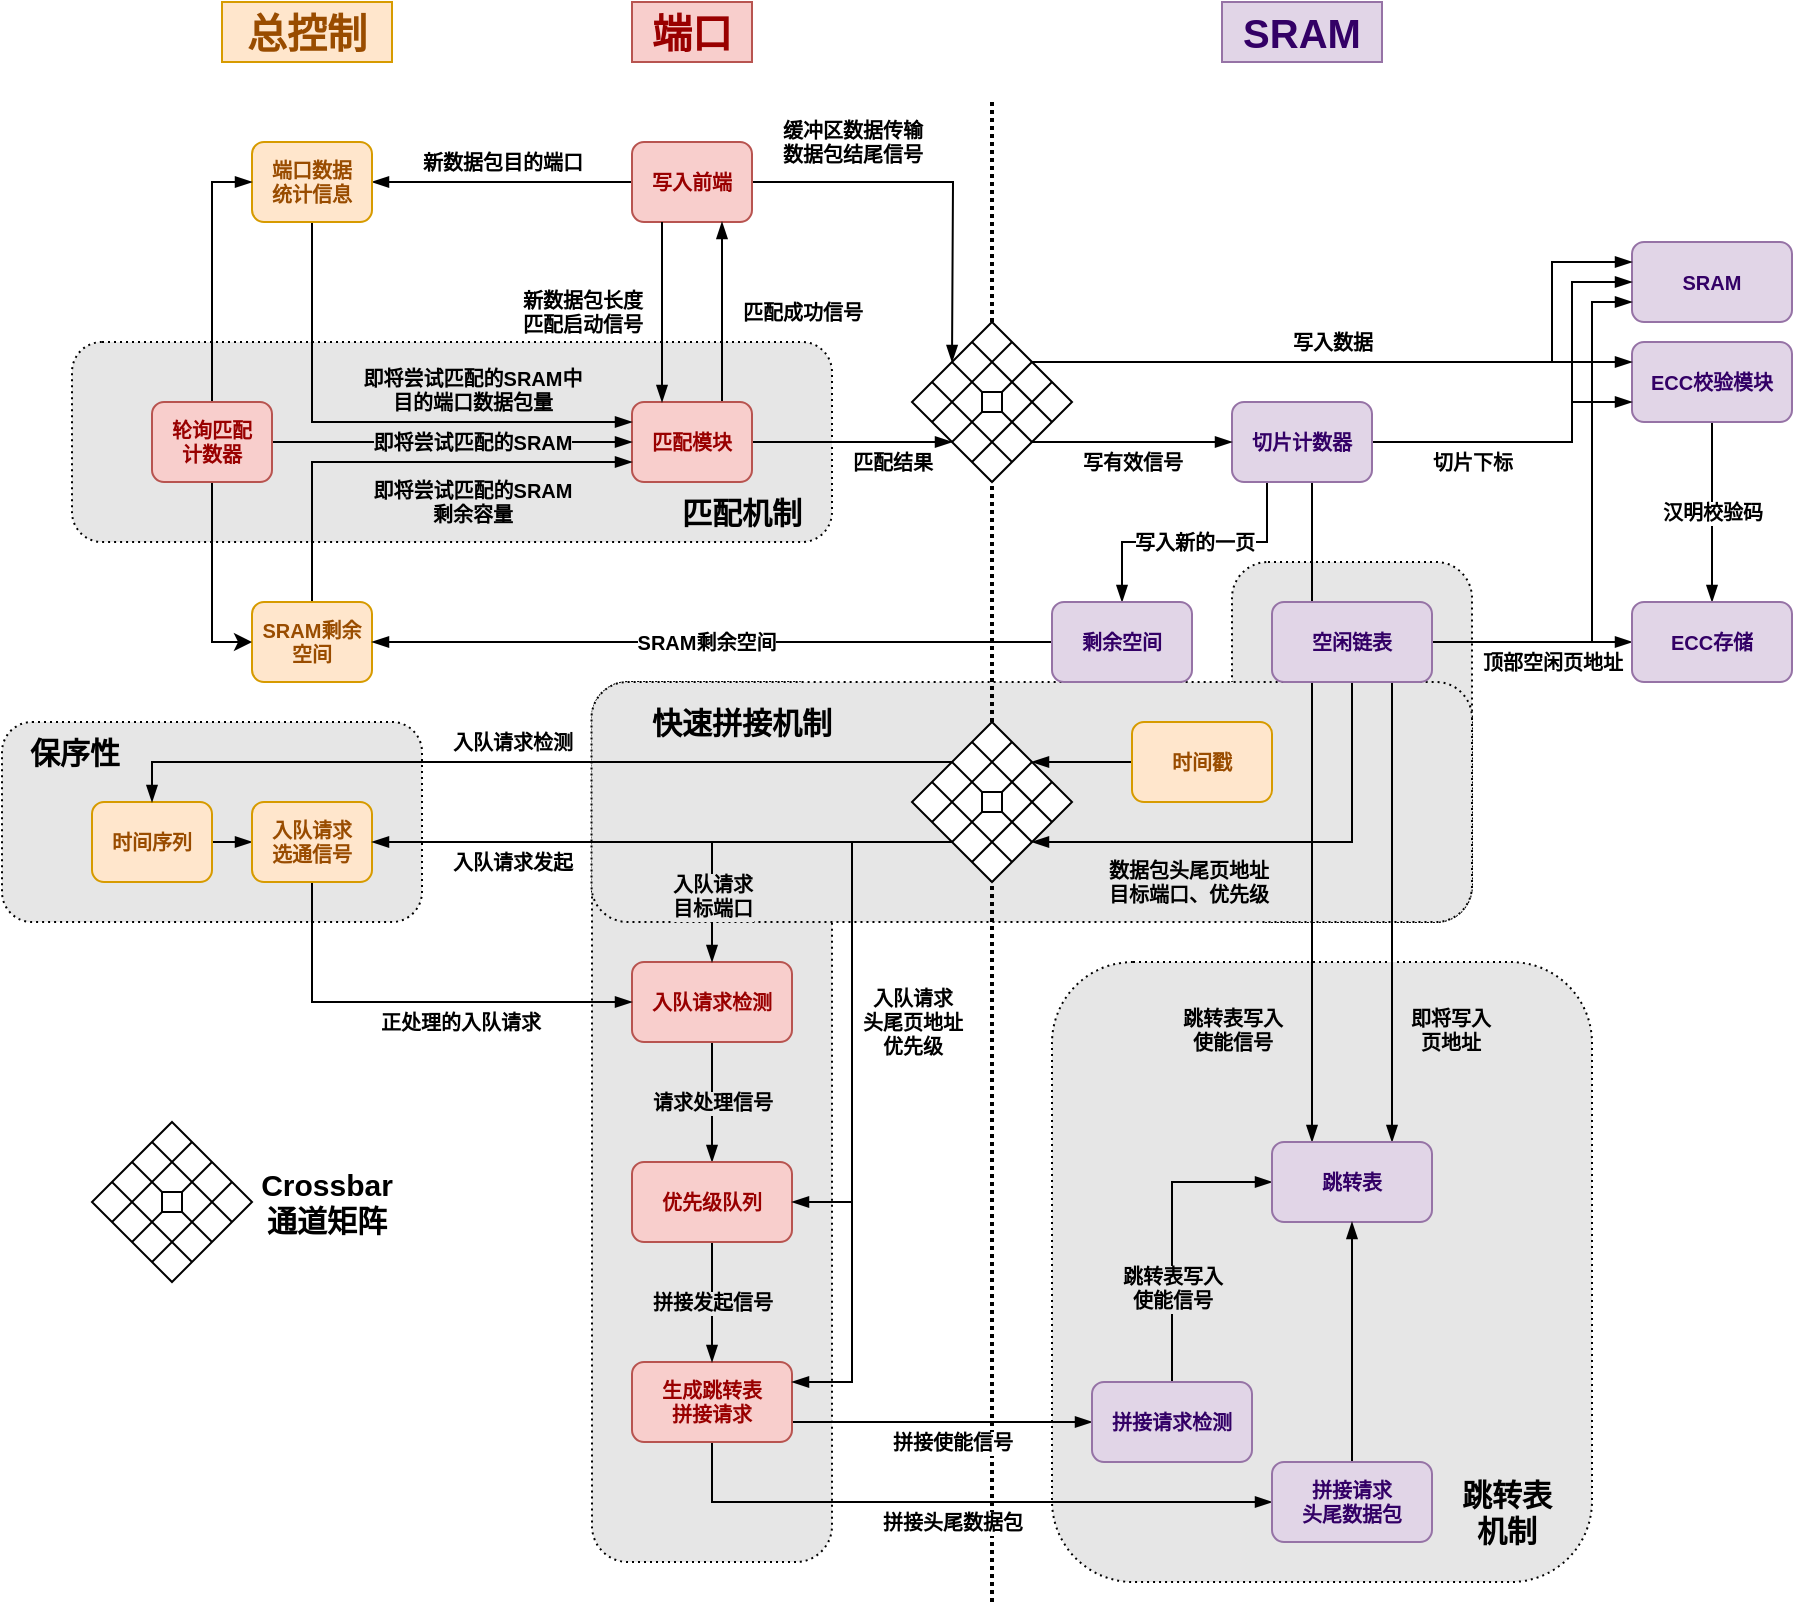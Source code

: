 <mxfile version="24.2.5" type="device">
  <diagram name="第 1 页" id="QaxQXMMB2viIyQJMlUey">
    <mxGraphModel dx="784" dy="2124" grid="1" gridSize="10" guides="1" tooltips="1" connect="1" arrows="1" fold="1" page="1" pageScale="1" pageWidth="1169" pageHeight="1654" math="0" shadow="0">
      <root>
        <mxCell id="0" />
        <mxCell id="1" parent="0" />
        <mxCell id="RxAGfXjKYcon1aALH-Tx-259" value="" style="group" parent="1" vertex="1" connectable="0">
          <mxGeometry x="85" y="120" width="895" height="800" as="geometry" />
        </mxCell>
        <mxCell id="RxAGfXjKYcon1aALH-Tx-242" value="" style="rounded=1;whiteSpace=wrap;html=1;fillColor=#E6E6E6;fillStyle=auto;dashed=1;dashPattern=1 2;" parent="RxAGfXjKYcon1aALH-Tx-259" vertex="1">
          <mxGeometry x="615" y="280" width="120" height="180" as="geometry" />
        </mxCell>
        <mxCell id="RxAGfXjKYcon1aALH-Tx-244" value="" style="rounded=1;whiteSpace=wrap;html=1;fillColor=#E6E6E6;fillStyle=auto;dashed=1;dashPattern=1 2;rotation=-180;" parent="RxAGfXjKYcon1aALH-Tx-259" vertex="1">
          <mxGeometry x="295" y="340" width="120" height="440" as="geometry" />
        </mxCell>
        <mxCell id="RxAGfXjKYcon1aALH-Tx-243" value="" style="rounded=1;whiteSpace=wrap;html=1;fillColor=#E6E6E6;fillStyle=auto;dashed=1;dashPattern=1 2;rotation=90;" parent="RxAGfXjKYcon1aALH-Tx-259" vertex="1">
          <mxGeometry x="454.88" y="179.87" width="120" height="440.25" as="geometry" />
        </mxCell>
        <mxCell id="RxAGfXjKYcon1aALH-Tx-238" value="" style="rounded=1;whiteSpace=wrap;html=1;fillColor=#E6E6E6;fillStyle=auto;dashed=1;dashPattern=1 2;" parent="RxAGfXjKYcon1aALH-Tx-259" vertex="1">
          <mxGeometry x="525" y="480" width="270" height="310" as="geometry" />
        </mxCell>
        <mxCell id="RxAGfXjKYcon1aALH-Tx-236" value="" style="rounded=1;whiteSpace=wrap;html=1;fillColor=#E6E6E6;fillStyle=auto;dashed=1;dashPattern=1 2;" parent="RxAGfXjKYcon1aALH-Tx-259" vertex="1">
          <mxGeometry x="35" y="170" width="380" height="100" as="geometry" />
        </mxCell>
        <mxCell id="RxAGfXjKYcon1aALH-Tx-235" value="" style="rounded=1;whiteSpace=wrap;html=1;fillColor=#E6E6E6;fillStyle=auto;dashed=1;dashPattern=1 2;" parent="RxAGfXjKYcon1aALH-Tx-259" vertex="1">
          <mxGeometry y="360" width="210" height="100" as="geometry" />
        </mxCell>
        <mxCell id="RxAGfXjKYcon1aALH-Tx-136" value="&#xa;&lt;span style=&quot;color: rgb(0, 0, 0); font-family: Helvetica; font-size: 10px; font-style: normal; font-variant-ligatures: normal; font-variant-caps: normal; letter-spacing: normal; orphans: 2; text-align: center; text-indent: 0px; text-transform: none; widows: 2; word-spacing: 0px; -webkit-text-stroke-width: 0px; white-space: nowrap; text-decoration-thickness: initial; text-decoration-style: initial; text-decoration-color: initial; float: none; display: inline !important;&quot;&gt;跳转表写入&lt;/span&gt;&lt;br style=&quot;forced-color-adjust: none; color: rgb(0, 0, 0); font-family: Helvetica; font-size: 10px; font-style: normal; font-variant-ligatures: normal; font-variant-caps: normal; letter-spacing: normal; orphans: 2; text-align: center; text-indent: 0px; text-transform: none; widows: 2; word-spacing: 0px; -webkit-text-stroke-width: 0px; white-space: nowrap; text-decoration-thickness: initial; text-decoration-style: initial; text-decoration-color: initial;&quot;&gt;&lt;span style=&quot;color: rgb(0, 0, 0); font-family: Helvetica; font-size: 10px; font-style: normal; font-variant-ligatures: normal; font-variant-caps: normal; letter-spacing: normal; orphans: 2; text-align: center; text-indent: 0px; text-transform: none; widows: 2; word-spacing: 0px; -webkit-text-stroke-width: 0px; white-space: nowrap; text-decoration-thickness: initial; text-decoration-style: initial; text-decoration-color: initial; float: none; display: inline !important;&quot;&gt;使能信号&lt;/span&gt;&#xa;&#xa;" style="edgeStyle=orthogonalEdgeStyle;rounded=0;orthogonalLoop=1;jettySize=auto;html=1;exitX=0.75;exitY=1;exitDx=0;exitDy=0;entryX=0.25;entryY=0;entryDx=0;entryDy=0;verticalAlign=middle;fontSize=10;fontStyle=1;endArrow=blockThin;endFill=1;labelBackgroundColor=#e6e6e6;" parent="RxAGfXjKYcon1aALH-Tx-259" source="RxAGfXjKYcon1aALH-Tx-94" target="RxAGfXjKYcon1aALH-Tx-130" edge="1">
          <mxGeometry x="0.708" y="-40" relative="1" as="geometry">
            <Array as="points">
              <mxPoint x="655" y="240" />
            </Array>
            <mxPoint as="offset" />
          </mxGeometry>
        </mxCell>
        <mxCell id="RxAGfXjKYcon1aALH-Tx-2" value="" style="endArrow=none;dashed=1;html=1;dashPattern=1 1;strokeWidth=2;rounded=0;fontSize=10;fontStyle=1" parent="RxAGfXjKYcon1aALH-Tx-259" edge="1">
          <mxGeometry width="50" height="50" relative="1" as="geometry">
            <mxPoint x="495" y="800" as="sourcePoint" />
            <mxPoint x="495" y="50" as="targetPoint" />
          </mxGeometry>
        </mxCell>
        <mxCell id="RxAGfXjKYcon1aALH-Tx-82" value="缓冲区数据传输&lt;br style=&quot;font-size: 10px;&quot;&gt;数据包结尾信号" style="edgeStyle=orthogonalEdgeStyle;rounded=0;orthogonalLoop=1;jettySize=auto;html=1;exitX=1;exitY=0.5;exitDx=0;exitDy=0;fontSize=10;fontStyle=1;endArrow=blockThin;endFill=1;" parent="RxAGfXjKYcon1aALH-Tx-259" source="RxAGfXjKYcon1aALH-Tx-25" edge="1">
          <mxGeometry x="-0.475" y="20" relative="1" as="geometry">
            <mxPoint x="475" y="180" as="targetPoint" />
            <mxPoint as="offset" />
          </mxGeometry>
        </mxCell>
        <mxCell id="RxAGfXjKYcon1aALH-Tx-84" value="新数据包目的端口" style="edgeStyle=orthogonalEdgeStyle;rounded=0;orthogonalLoop=1;jettySize=auto;html=1;exitX=0;exitY=0.5;exitDx=0;exitDy=0;entryX=1;entryY=0.5;entryDx=0;entryDy=0;fontSize=10;fontStyle=1;endArrow=blockThin;endFill=1;" parent="RxAGfXjKYcon1aALH-Tx-259" source="RxAGfXjKYcon1aALH-Tx-25" target="RxAGfXjKYcon1aALH-Tx-85" edge="1">
          <mxGeometry y="-10" relative="1" as="geometry">
            <mxPoint x="185" y="140" as="targetPoint" />
            <mxPoint as="offset" />
          </mxGeometry>
        </mxCell>
        <mxCell id="RxAGfXjKYcon1aALH-Tx-25" value="写入前端" style="rounded=1;whiteSpace=wrap;html=1;fontSize=10;fontStyle=1;fillColor=#f8cecc;strokeColor=#b85450;fontColor=#990000;" parent="RxAGfXjKYcon1aALH-Tx-259" vertex="1">
          <mxGeometry x="315" y="70" width="60" height="40" as="geometry" />
        </mxCell>
        <mxCell id="RxAGfXjKYcon1aALH-Tx-81" value="匹配成功信号" style="edgeStyle=orthogonalEdgeStyle;rounded=0;orthogonalLoop=1;jettySize=auto;html=1;exitX=0.75;exitY=0;exitDx=0;exitDy=0;entryX=0.75;entryY=1;entryDx=0;entryDy=0;fontSize=10;fontStyle=1;endArrow=blockThin;endFill=1;" parent="RxAGfXjKYcon1aALH-Tx-259" source="RxAGfXjKYcon1aALH-Tx-26" target="RxAGfXjKYcon1aALH-Tx-25" edge="1">
          <mxGeometry y="-40" relative="1" as="geometry">
            <mxPoint as="offset" />
          </mxGeometry>
        </mxCell>
        <mxCell id="RxAGfXjKYcon1aALH-Tx-83" value="匹配结果" style="edgeStyle=orthogonalEdgeStyle;rounded=0;orthogonalLoop=1;jettySize=auto;html=1;exitX=1;exitY=0.5;exitDx=0;exitDy=0;entryX=0;entryY=1;entryDx=0;entryDy=0;fontSize=10;fontStyle=1;endArrow=blockThin;endFill=1;" parent="RxAGfXjKYcon1aALH-Tx-259" source="RxAGfXjKYcon1aALH-Tx-26" target="RxAGfXjKYcon1aALH-Tx-3" edge="1">
          <mxGeometry x="0.4" y="-10" relative="1" as="geometry">
            <mxPoint x="365" y="260" as="targetPoint" />
            <Array as="points">
              <mxPoint x="375" y="220" />
              <mxPoint x="375" y="220" />
            </Array>
            <mxPoint as="offset" />
          </mxGeometry>
        </mxCell>
        <mxCell id="RxAGfXjKYcon1aALH-Tx-26" value="匹配模块" style="rounded=1;whiteSpace=wrap;html=1;fontSize=10;fontStyle=1;fillColor=#f8cecc;strokeColor=#b85450;fontColor=#990000;" parent="RxAGfXjKYcon1aALH-Tx-259" vertex="1">
          <mxGeometry x="315" y="200" width="60" height="40" as="geometry" />
        </mxCell>
        <mxCell id="RxAGfXjKYcon1aALH-Tx-31" value="SRAM" style="rounded=1;whiteSpace=wrap;html=1;fontSize=10;fontStyle=1;fillColor=#e1d5e7;strokeColor=#9673a6;fontColor=#330066;" parent="RxAGfXjKYcon1aALH-Tx-259" vertex="1">
          <mxGeometry x="815" y="120" width="80" height="40" as="geometry" />
        </mxCell>
        <mxCell id="RxAGfXjKYcon1aALH-Tx-100" style="edgeStyle=orthogonalEdgeStyle;rounded=0;orthogonalLoop=1;jettySize=auto;html=1;exitX=1;exitY=0.5;exitDx=0;exitDy=0;entryX=0;entryY=0.75;entryDx=0;entryDy=0;fontSize=10;fontStyle=1;endArrow=blockThin;endFill=1;" parent="RxAGfXjKYcon1aALH-Tx-259" source="RxAGfXjKYcon1aALH-Tx-34" target="RxAGfXjKYcon1aALH-Tx-31" edge="1">
          <mxGeometry relative="1" as="geometry">
            <Array as="points">
              <mxPoint x="795" y="320" />
              <mxPoint x="795" y="150" />
            </Array>
          </mxGeometry>
        </mxCell>
        <mxCell id="RxAGfXjKYcon1aALH-Tx-102" value="顶部空闲页地址" style="edgeStyle=orthogonalEdgeStyle;rounded=0;orthogonalLoop=1;jettySize=auto;html=1;exitX=1;exitY=0.5;exitDx=0;exitDy=0;entryX=0;entryY=0.5;entryDx=0;entryDy=0;fontSize=10;fontStyle=1;endArrow=blockThin;endFill=1;" parent="RxAGfXjKYcon1aALH-Tx-259" source="RxAGfXjKYcon1aALH-Tx-34" target="RxAGfXjKYcon1aALH-Tx-99" edge="1">
          <mxGeometry x="0.2" y="-10" relative="1" as="geometry">
            <Array as="points">
              <mxPoint x="735" y="320" />
              <mxPoint x="735" y="320" />
            </Array>
            <mxPoint as="offset" />
          </mxGeometry>
        </mxCell>
        <mxCell id="RxAGfXjKYcon1aALH-Tx-111" value="数据包头尾页地址&lt;br style=&quot;font-size: 10px;&quot;&gt;目标端口、优先级" style="edgeStyle=orthogonalEdgeStyle;rounded=0;orthogonalLoop=1;jettySize=auto;html=1;exitX=0.5;exitY=1;exitDx=0;exitDy=0;entryX=1;entryY=1;entryDx=0;entryDy=0;fontSize=10;fontStyle=1;endArrow=blockThin;endFill=1;labelBackgroundColor=#e6e6e6;" parent="RxAGfXjKYcon1aALH-Tx-259" source="RxAGfXjKYcon1aALH-Tx-34" target="RxAGfXjKYcon1aALH-Tx-37" edge="1">
          <mxGeometry x="0.349" y="20" relative="1" as="geometry">
            <Array as="points">
              <mxPoint x="675" y="340" />
              <mxPoint x="675" y="420" />
            </Array>
            <mxPoint as="offset" />
          </mxGeometry>
        </mxCell>
        <mxCell id="RxAGfXjKYcon1aALH-Tx-135" value="即将写入&lt;br style=&quot;font-size: 10px;&quot;&gt;页地址" style="edgeStyle=orthogonalEdgeStyle;rounded=0;orthogonalLoop=1;jettySize=auto;html=1;exitX=0.75;exitY=1;exitDx=0;exitDy=0;entryX=0.75;entryY=0;entryDx=0;entryDy=0;fontSize=10;fontStyle=1;endArrow=blockThin;endFill=1;labelBackgroundColor=#e6e6e6;" parent="RxAGfXjKYcon1aALH-Tx-259" source="RxAGfXjKYcon1aALH-Tx-34" target="RxAGfXjKYcon1aALH-Tx-130" edge="1">
          <mxGeometry x="0.513" y="29" relative="1" as="geometry">
            <mxPoint as="offset" />
          </mxGeometry>
        </mxCell>
        <mxCell id="RxAGfXjKYcon1aALH-Tx-34" value="空闲链表" style="rounded=1;whiteSpace=wrap;html=1;fontSize=10;fontStyle=1;fillColor=#e1d5e7;strokeColor=#9673a6;fontColor=#330066;" parent="RxAGfXjKYcon1aALH-Tx-259" vertex="1">
          <mxGeometry x="635" y="300" width="80" height="40" as="geometry" />
        </mxCell>
        <mxCell id="RxAGfXjKYcon1aALH-Tx-112" style="edgeStyle=orthogonalEdgeStyle;rounded=0;orthogonalLoop=1;jettySize=auto;html=1;exitX=0;exitY=0.5;exitDx=0;exitDy=0;entryX=1;entryY=0;entryDx=0;entryDy=0;fontSize=10;fontStyle=1;endArrow=blockThin;endFill=1;" parent="RxAGfXjKYcon1aALH-Tx-259" source="RxAGfXjKYcon1aALH-Tx-51" target="RxAGfXjKYcon1aALH-Tx-37" edge="1">
          <mxGeometry relative="1" as="geometry" />
        </mxCell>
        <mxCell id="RxAGfXjKYcon1aALH-Tx-51" value="时间戳" style="rounded=1;whiteSpace=wrap;html=1;fontSize=10;fontStyle=1;fillColor=#ffe6cc;strokeColor=#d79b00;fontColor=#994C00;" parent="RxAGfXjKYcon1aALH-Tx-259" vertex="1">
          <mxGeometry x="565" y="360" width="70" height="40" as="geometry" />
        </mxCell>
        <mxCell id="RxAGfXjKYcon1aALH-Tx-118" style="edgeStyle=orthogonalEdgeStyle;rounded=0;orthogonalLoop=1;jettySize=auto;html=1;exitX=1;exitY=0.5;exitDx=0;exitDy=0;entryX=0;entryY=0.5;entryDx=0;entryDy=0;fontSize=10;fontStyle=1;endArrow=blockThin;endFill=1;" parent="RxAGfXjKYcon1aALH-Tx-259" source="RxAGfXjKYcon1aALH-Tx-53" target="RxAGfXjKYcon1aALH-Tx-114" edge="1">
          <mxGeometry relative="1" as="geometry" />
        </mxCell>
        <mxCell id="RxAGfXjKYcon1aALH-Tx-53" value="时间序列" style="rounded=1;whiteSpace=wrap;html=1;fontSize=10;fontStyle=1;fillColor=#ffe6cc;strokeColor=#d79b00;fontColor=#994C00;" parent="RxAGfXjKYcon1aALH-Tx-259" vertex="1">
          <mxGeometry x="45" y="400" width="60" height="40" as="geometry" />
        </mxCell>
        <mxCell id="RxAGfXjKYcon1aALH-Tx-124" value="请求处理信号" style="edgeStyle=orthogonalEdgeStyle;rounded=0;orthogonalLoop=1;jettySize=auto;html=1;exitX=0.5;exitY=1;exitDx=0;exitDy=0;entryX=0.5;entryY=0;entryDx=0;entryDy=0;fontSize=10;fontStyle=1;endArrow=blockThin;endFill=1;labelBackgroundColor=#e6e6e6;" parent="RxAGfXjKYcon1aALH-Tx-259" source="RxAGfXjKYcon1aALH-Tx-57" target="RxAGfXjKYcon1aALH-Tx-123" edge="1">
          <mxGeometry relative="1" as="geometry" />
        </mxCell>
        <mxCell id="RxAGfXjKYcon1aALH-Tx-57" value="入队请求检测" style="rounded=1;whiteSpace=wrap;html=1;fontSize=10;fontStyle=1;fillColor=#f8cecc;strokeColor=#b85450;fontColor=#990000;" parent="RxAGfXjKYcon1aALH-Tx-259" vertex="1">
          <mxGeometry x="315" y="480" width="80" height="40" as="geometry" />
        </mxCell>
        <mxCell id="RxAGfXjKYcon1aALH-Tx-129" value="拼接使能信号" style="edgeStyle=orthogonalEdgeStyle;rounded=0;orthogonalLoop=1;jettySize=auto;html=1;exitX=1;exitY=0.75;exitDx=0;exitDy=0;entryX=0;entryY=0.5;entryDx=0;entryDy=0;fontSize=10;fontStyle=1;endArrow=blockThin;endFill=1;" parent="RxAGfXjKYcon1aALH-Tx-259" source="RxAGfXjKYcon1aALH-Tx-61" target="RxAGfXjKYcon1aALH-Tx-75" edge="1">
          <mxGeometry x="0.067" y="-10" relative="1" as="geometry">
            <mxPoint as="offset" />
          </mxGeometry>
        </mxCell>
        <mxCell id="RxAGfXjKYcon1aALH-Tx-132" value="拼接头尾数据包" style="edgeStyle=orthogonalEdgeStyle;rounded=0;orthogonalLoop=1;jettySize=auto;html=1;exitX=0.5;exitY=1;exitDx=0;exitDy=0;entryX=0;entryY=0.5;entryDx=0;entryDy=0;fontSize=10;fontStyle=1;endArrow=blockThin;endFill=1;" parent="RxAGfXjKYcon1aALH-Tx-259" source="RxAGfXjKYcon1aALH-Tx-61" target="RxAGfXjKYcon1aALH-Tx-131" edge="1">
          <mxGeometry x="-0.032" y="-10" relative="1" as="geometry">
            <mxPoint as="offset" />
          </mxGeometry>
        </mxCell>
        <mxCell id="RxAGfXjKYcon1aALH-Tx-61" value="生成跳转表&lt;br style=&quot;font-size: 10px;&quot;&gt;拼接请求" style="rounded=1;whiteSpace=wrap;html=1;fontSize=10;fontStyle=1;fillColor=#f8cecc;strokeColor=#b85450;fontColor=#990000;" parent="RxAGfXjKYcon1aALH-Tx-259" vertex="1">
          <mxGeometry x="315" y="680" width="80" height="40" as="geometry" />
        </mxCell>
        <mxCell id="RxAGfXjKYcon1aALH-Tx-134" value="跳转表写入&lt;br style=&quot;font-size: 10px;&quot;&gt;使能信号" style="edgeStyle=orthogonalEdgeStyle;rounded=0;orthogonalLoop=1;jettySize=auto;html=1;exitX=0.5;exitY=0;exitDx=0;exitDy=0;entryX=0;entryY=0.5;entryDx=0;entryDy=0;fontSize=10;fontStyle=1;endArrow=blockThin;endFill=1;labelBackgroundColor=#e6e6e6;" parent="RxAGfXjKYcon1aALH-Tx-259" source="RxAGfXjKYcon1aALH-Tx-75" target="RxAGfXjKYcon1aALH-Tx-130" edge="1">
          <mxGeometry x="-0.375" relative="1" as="geometry">
            <mxPoint as="offset" />
          </mxGeometry>
        </mxCell>
        <mxCell id="RxAGfXjKYcon1aALH-Tx-75" value="拼接请求检测" style="rounded=1;whiteSpace=wrap;html=1;fontSize=10;fontStyle=1;fillColor=#e1d5e7;strokeColor=#9673a6;fontColor=#330066;" parent="RxAGfXjKYcon1aALH-Tx-259" vertex="1">
          <mxGeometry x="545" y="690" width="80" height="40" as="geometry" />
        </mxCell>
        <mxCell id="RxAGfXjKYcon1aALH-Tx-77" value="端口" style="text;html=1;align=center;verticalAlign=middle;whiteSpace=wrap;rounded=0;fontSize=20;fontStyle=1;fillColor=#f8cecc;strokeColor=#b85450;fontColor=#990000;" parent="RxAGfXjKYcon1aALH-Tx-259" vertex="1">
          <mxGeometry x="315" width="60" height="30" as="geometry" />
        </mxCell>
        <mxCell id="RxAGfXjKYcon1aALH-Tx-79" value="SRAM" style="text;html=1;align=center;verticalAlign=middle;whiteSpace=wrap;rounded=0;fontSize=20;fontStyle=1;fillColor=#e1d5e7;strokeColor=#9673a6;fontColor=#330066;" parent="RxAGfXjKYcon1aALH-Tx-259" vertex="1">
          <mxGeometry x="610" width="80" height="30" as="geometry" />
        </mxCell>
        <mxCell id="RxAGfXjKYcon1aALH-Tx-80" value="新数据包长度&lt;br style=&quot;font-size: 10px;&quot;&gt;匹配启动信号" style="endArrow=blockThin;html=1;rounded=0;exitX=0.25;exitY=1;exitDx=0;exitDy=0;entryX=0.25;entryY=0;entryDx=0;entryDy=0;fontSize=10;fontStyle=1;endFill=1;" parent="RxAGfXjKYcon1aALH-Tx-259" source="RxAGfXjKYcon1aALH-Tx-25" target="RxAGfXjKYcon1aALH-Tx-26" edge="1">
          <mxGeometry y="-40" width="50" height="50" relative="1" as="geometry">
            <mxPoint x="375" y="230" as="sourcePoint" />
            <mxPoint x="425" y="180" as="targetPoint" />
            <mxPoint as="offset" />
          </mxGeometry>
        </mxCell>
        <mxCell id="RxAGfXjKYcon1aALH-Tx-86" value="即将尝试匹配的SRAM中&lt;br style=&quot;font-size: 10px;&quot;&gt;目的端口数据包量" style="edgeStyle=orthogonalEdgeStyle;rounded=0;orthogonalLoop=1;jettySize=auto;html=1;exitX=0.5;exitY=1;exitDx=0;exitDy=0;entryX=0;entryY=0.25;entryDx=0;entryDy=0;fontSize=10;fontStyle=1;endArrow=blockThin;endFill=1;labelBackgroundColor=#e6e6e6;" parent="RxAGfXjKYcon1aALH-Tx-259" source="RxAGfXjKYcon1aALH-Tx-85" target="RxAGfXjKYcon1aALH-Tx-26" edge="1">
          <mxGeometry x="0.385" y="16" relative="1" as="geometry">
            <mxPoint as="offset" />
          </mxGeometry>
        </mxCell>
        <mxCell id="RxAGfXjKYcon1aALH-Tx-85" value="端口数据&lt;br style=&quot;font-size: 10px;&quot;&gt;统计信息" style="rounded=1;whiteSpace=wrap;html=1;fontSize=10;fontStyle=1;fillColor=#ffe6cc;strokeColor=#d79b00;fontColor=#994C00;" parent="RxAGfXjKYcon1aALH-Tx-259" vertex="1">
          <mxGeometry x="125" y="70" width="60" height="40" as="geometry" />
        </mxCell>
        <mxCell id="RxAGfXjKYcon1aALH-Tx-88" value="&lt;span style=&quot;color: rgb(0, 0, 0); font-family: Helvetica; font-size: 10px; font-style: normal; font-variant-ligatures: normal; font-variant-caps: normal; letter-spacing: normal; orphans: 2; text-align: center; text-indent: 0px; text-transform: none; widows: 2; word-spacing: 0px; -webkit-text-stroke-width: 0px; white-space: nowrap; text-decoration-thickness: initial; text-decoration-style: initial; text-decoration-color: initial; float: none; display: inline !important;&quot;&gt;即将尝试匹配的SRAM&lt;br style=&quot;font-size: 10px;&quot;&gt;&lt;/span&gt;剩余容量" style="edgeStyle=orthogonalEdgeStyle;rounded=0;orthogonalLoop=1;jettySize=auto;html=1;exitX=0.5;exitY=0;exitDx=0;exitDy=0;entryX=0;entryY=0.75;entryDx=0;entryDy=0;fontSize=10;fontStyle=1;endArrow=blockThin;endFill=1;labelBackgroundColor=#e6e6e6;" parent="RxAGfXjKYcon1aALH-Tx-259" source="RxAGfXjKYcon1aALH-Tx-87" target="RxAGfXjKYcon1aALH-Tx-26" edge="1">
          <mxGeometry x="0.304" y="-20" relative="1" as="geometry">
            <mxPoint as="offset" />
          </mxGeometry>
        </mxCell>
        <mxCell id="RxAGfXjKYcon1aALH-Tx-87" value="SRAM剩余空间" style="rounded=1;whiteSpace=wrap;html=1;fontSize=10;fontStyle=1;fillColor=#ffe6cc;strokeColor=#d79b00;fontColor=#994C00;" parent="RxAGfXjKYcon1aALH-Tx-259" vertex="1">
          <mxGeometry x="125" y="300" width="60" height="40" as="geometry" />
        </mxCell>
        <mxCell id="RxAGfXjKYcon1aALH-Tx-90" style="edgeStyle=orthogonalEdgeStyle;rounded=0;orthogonalLoop=1;jettySize=auto;html=1;exitX=1;exitY=0;exitDx=0;exitDy=0;entryX=0;entryY=0.25;entryDx=0;entryDy=0;fontSize=10;fontStyle=1;endArrow=blockThin;endFill=1;" parent="RxAGfXjKYcon1aALH-Tx-259" source="RxAGfXjKYcon1aALH-Tx-3" target="RxAGfXjKYcon1aALH-Tx-31" edge="1">
          <mxGeometry relative="1" as="geometry">
            <Array as="points">
              <mxPoint x="775" y="180" />
              <mxPoint x="775" y="130" />
            </Array>
          </mxGeometry>
        </mxCell>
        <mxCell id="RxAGfXjKYcon1aALH-Tx-98" value="汉明校验码" style="edgeStyle=orthogonalEdgeStyle;rounded=0;orthogonalLoop=1;jettySize=auto;html=1;exitX=0.5;exitY=1;exitDx=0;exitDy=0;entryX=0.5;entryY=0;entryDx=0;entryDy=0;fontSize=10;fontStyle=1;endArrow=blockThin;endFill=1;" parent="RxAGfXjKYcon1aALH-Tx-259" source="RxAGfXjKYcon1aALH-Tx-91" target="RxAGfXjKYcon1aALH-Tx-99" edge="1">
          <mxGeometry relative="1" as="geometry">
            <mxPoint x="855.143" y="270" as="targetPoint" />
          </mxGeometry>
        </mxCell>
        <mxCell id="RxAGfXjKYcon1aALH-Tx-91" value="ECC校验模块" style="rounded=1;whiteSpace=wrap;html=1;fontSize=10;fontStyle=1;fillColor=#e1d5e7;strokeColor=#9673a6;fontColor=#330066;" parent="RxAGfXjKYcon1aALH-Tx-259" vertex="1">
          <mxGeometry x="815" y="170" width="80" height="40" as="geometry" />
        </mxCell>
        <mxCell id="RxAGfXjKYcon1aALH-Tx-92" value="写入数据" style="edgeStyle=orthogonalEdgeStyle;rounded=0;orthogonalLoop=1;jettySize=auto;html=1;exitX=1;exitY=0;exitDx=0;exitDy=0;entryX=0;entryY=0.25;entryDx=0;entryDy=0;fontSize=10;fontStyle=1;endArrow=blockThin;endFill=1;" parent="RxAGfXjKYcon1aALH-Tx-259" source="RxAGfXjKYcon1aALH-Tx-3" target="RxAGfXjKYcon1aALH-Tx-91" edge="1">
          <mxGeometry y="10" relative="1" as="geometry">
            <mxPoint as="offset" />
          </mxGeometry>
        </mxCell>
        <mxCell id="RxAGfXjKYcon1aALH-Tx-95" style="edgeStyle=orthogonalEdgeStyle;rounded=0;orthogonalLoop=1;jettySize=auto;html=1;exitX=1;exitY=0.5;exitDx=0;exitDy=0;entryX=0;entryY=0.5;entryDx=0;entryDy=0;fontSize=10;fontStyle=1;endArrow=blockThin;endFill=1;" parent="RxAGfXjKYcon1aALH-Tx-259" source="RxAGfXjKYcon1aALH-Tx-94" target="RxAGfXjKYcon1aALH-Tx-31" edge="1">
          <mxGeometry relative="1" as="geometry">
            <Array as="points">
              <mxPoint x="785" y="220" />
              <mxPoint x="785" y="140" />
            </Array>
          </mxGeometry>
        </mxCell>
        <mxCell id="RxAGfXjKYcon1aALH-Tx-96" value="切片下标" style="edgeStyle=orthogonalEdgeStyle;rounded=0;orthogonalLoop=1;jettySize=auto;html=1;exitX=1;exitY=0.5;exitDx=0;exitDy=0;entryX=0;entryY=0.75;entryDx=0;entryDy=0;fontSize=10;fontStyle=1;endArrow=blockThin;endFill=1;" parent="RxAGfXjKYcon1aALH-Tx-259" source="RxAGfXjKYcon1aALH-Tx-94" target="RxAGfXjKYcon1aALH-Tx-91" edge="1">
          <mxGeometry x="-0.333" y="-10" relative="1" as="geometry">
            <Array as="points">
              <mxPoint x="785" y="220" />
              <mxPoint x="785" y="200" />
            </Array>
            <mxPoint as="offset" />
          </mxGeometry>
        </mxCell>
        <mxCell id="RxAGfXjKYcon1aALH-Tx-104" value="写入新的一页" style="edgeStyle=orthogonalEdgeStyle;rounded=0;orthogonalLoop=1;jettySize=auto;html=1;exitX=0.25;exitY=1;exitDx=0;exitDy=0;entryX=0.5;entryY=0;entryDx=0;entryDy=0;fontSize=10;fontStyle=1;endArrow=blockThin;endFill=1;" parent="RxAGfXjKYcon1aALH-Tx-259" source="RxAGfXjKYcon1aALH-Tx-94" target="RxAGfXjKYcon1aALH-Tx-103" edge="1">
          <mxGeometry relative="1" as="geometry" />
        </mxCell>
        <mxCell id="RxAGfXjKYcon1aALH-Tx-94" value="切片计数器" style="rounded=1;whiteSpace=wrap;html=1;fontSize=10;fontStyle=1;fillColor=#e1d5e7;strokeColor=#9673a6;fontColor=#330066;" parent="RxAGfXjKYcon1aALH-Tx-259" vertex="1">
          <mxGeometry x="615" y="200" width="70" height="40" as="geometry" />
        </mxCell>
        <mxCell id="RxAGfXjKYcon1aALH-Tx-99" value="ECC存储" style="rounded=1;whiteSpace=wrap;html=1;fontSize=10;fontStyle=1;fillColor=#e1d5e7;strokeColor=#9673a6;fontColor=#330066;" parent="RxAGfXjKYcon1aALH-Tx-259" vertex="1">
          <mxGeometry x="815" y="300" width="80" height="40" as="geometry" />
        </mxCell>
        <mxCell id="RxAGfXjKYcon1aALH-Tx-105" value="SRAM剩余空间" style="edgeStyle=orthogonalEdgeStyle;rounded=0;orthogonalLoop=1;jettySize=auto;html=1;exitX=0;exitY=0.5;exitDx=0;exitDy=0;entryX=1;entryY=0.5;entryDx=0;entryDy=0;fontSize=10;fontStyle=1;endArrow=blockThin;endFill=1;" parent="RxAGfXjKYcon1aALH-Tx-259" source="RxAGfXjKYcon1aALH-Tx-103" target="RxAGfXjKYcon1aALH-Tx-87" edge="1">
          <mxGeometry x="0.022" relative="1" as="geometry">
            <mxPoint as="offset" />
          </mxGeometry>
        </mxCell>
        <mxCell id="RxAGfXjKYcon1aALH-Tx-103" value="剩余空间" style="rounded=1;whiteSpace=wrap;html=1;fontSize=10;fontStyle=1;fillColor=#e1d5e7;strokeColor=#9673a6;fontColor=#330066;" parent="RxAGfXjKYcon1aALH-Tx-259" vertex="1">
          <mxGeometry x="525" y="300" width="70" height="40" as="geometry" />
        </mxCell>
        <mxCell id="RxAGfXjKYcon1aALH-Tx-108" value="&lt;span style=&quot;color: rgb(0, 0, 0); font-family: Helvetica; font-size: 10px; font-style: normal; font-variant-ligatures: normal; font-variant-caps: normal; letter-spacing: normal; orphans: 2; text-align: center; text-indent: 0px; text-transform: none; widows: 2; word-spacing: 0px; -webkit-text-stroke-width: 0px; white-space: nowrap; text-decoration-thickness: initial; text-decoration-style: initial; text-decoration-color: initial; float: none; display: inline !important;&quot;&gt;即将尝试匹配的SRAM&lt;/span&gt;" style="edgeStyle=orthogonalEdgeStyle;rounded=0;orthogonalLoop=1;jettySize=auto;html=1;exitX=1;exitY=0.5;exitDx=0;exitDy=0;entryX=0;entryY=0.5;entryDx=0;entryDy=0;fontSize=10;fontStyle=1;endArrow=blockThin;endFill=1;labelBackgroundColor=#e6e6e6;" parent="RxAGfXjKYcon1aALH-Tx-259" source="RxAGfXjKYcon1aALH-Tx-106" target="RxAGfXjKYcon1aALH-Tx-26" edge="1">
          <mxGeometry x="0.111" relative="1" as="geometry">
            <mxPoint as="offset" />
          </mxGeometry>
        </mxCell>
        <mxCell id="RxAGfXjKYcon1aALH-Tx-109" style="edgeStyle=orthogonalEdgeStyle;rounded=0;orthogonalLoop=1;jettySize=auto;html=1;exitX=0.5;exitY=0;exitDx=0;exitDy=0;entryX=0;entryY=0.5;entryDx=0;entryDy=0;fontSize=10;fontStyle=1;endArrow=blockThin;endFill=1;" parent="RxAGfXjKYcon1aALH-Tx-259" source="RxAGfXjKYcon1aALH-Tx-106" target="RxAGfXjKYcon1aALH-Tx-85" edge="1">
          <mxGeometry relative="1" as="geometry" />
        </mxCell>
        <mxCell id="RxAGfXjKYcon1aALH-Tx-110" style="edgeStyle=orthogonalEdgeStyle;rounded=0;orthogonalLoop=1;jettySize=auto;html=1;exitX=0.5;exitY=1;exitDx=0;exitDy=0;entryX=0;entryY=0.5;entryDx=0;entryDy=0;fontSize=10;fontStyle=1" parent="RxAGfXjKYcon1aALH-Tx-259" source="RxAGfXjKYcon1aALH-Tx-106" target="RxAGfXjKYcon1aALH-Tx-87" edge="1">
          <mxGeometry relative="1" as="geometry" />
        </mxCell>
        <mxCell id="RxAGfXjKYcon1aALH-Tx-106" value="轮询匹配&lt;br style=&quot;font-size: 10px;&quot;&gt;计数器" style="rounded=1;whiteSpace=wrap;html=1;fontSize=10;fontStyle=1;fillColor=#f8cecc;strokeColor=#b85450;fontColor=#990000;" parent="RxAGfXjKYcon1aALH-Tx-259" vertex="1">
          <mxGeometry x="75" y="200" width="60" height="40" as="geometry" />
        </mxCell>
        <mxCell id="RxAGfXjKYcon1aALH-Tx-113" value="入队请求检测" style="edgeStyle=orthogonalEdgeStyle;rounded=0;orthogonalLoop=1;jettySize=auto;html=1;exitX=0;exitY=0;exitDx=0;exitDy=0;entryX=0.5;entryY=0;entryDx=0;entryDy=0;fontSize=10;fontStyle=1;endArrow=blockThin;endFill=1;" parent="RxAGfXjKYcon1aALH-Tx-259" source="RxAGfXjKYcon1aALH-Tx-37" target="RxAGfXjKYcon1aALH-Tx-53" edge="1">
          <mxGeometry x="0.048" y="-10" relative="1" as="geometry">
            <mxPoint as="offset" />
          </mxGeometry>
        </mxCell>
        <mxCell id="RxAGfXjKYcon1aALH-Tx-120" value="正处理的入队请求" style="edgeStyle=orthogonalEdgeStyle;rounded=0;orthogonalLoop=1;jettySize=auto;html=1;exitX=0.5;exitY=1;exitDx=0;exitDy=0;entryX=0;entryY=0.5;entryDx=0;entryDy=0;fontSize=10;fontStyle=1;endArrow=blockThin;endFill=1;" parent="RxAGfXjKYcon1aALH-Tx-259" source="RxAGfXjKYcon1aALH-Tx-114" target="RxAGfXjKYcon1aALH-Tx-57" edge="1">
          <mxGeometry x="0.217" y="-10" relative="1" as="geometry">
            <mxPoint as="offset" />
          </mxGeometry>
        </mxCell>
        <mxCell id="RxAGfXjKYcon1aALH-Tx-114" value="入队请求&lt;br style=&quot;font-size: 10px;&quot;&gt;选通信号" style="rounded=1;whiteSpace=wrap;html=1;fontSize=10;fontStyle=1;fillColor=#ffe6cc;strokeColor=#d79b00;fontColor=#994C00;" parent="RxAGfXjKYcon1aALH-Tx-259" vertex="1">
          <mxGeometry x="125" y="400" width="60" height="40" as="geometry" />
        </mxCell>
        <mxCell id="RxAGfXjKYcon1aALH-Tx-119" value="入队请求发起" style="edgeStyle=orthogonalEdgeStyle;rounded=0;orthogonalLoop=1;jettySize=auto;html=1;exitX=0;exitY=1;exitDx=0;exitDy=0;entryX=1;entryY=0.5;entryDx=0;entryDy=0;fontSize=10;fontStyle=1;endArrow=blockThin;endFill=1;" parent="RxAGfXjKYcon1aALH-Tx-259" source="RxAGfXjKYcon1aALH-Tx-37" target="RxAGfXjKYcon1aALH-Tx-114" edge="1">
          <mxGeometry x="0.517" y="10" relative="1" as="geometry">
            <mxPoint as="offset" />
          </mxGeometry>
        </mxCell>
        <mxCell id="RxAGfXjKYcon1aALH-Tx-121" value="入队请求&lt;br style=&quot;font-size: 10px;&quot;&gt;目标端口" style="edgeStyle=orthogonalEdgeStyle;rounded=0;orthogonalLoop=1;jettySize=auto;html=1;exitX=0;exitY=1;exitDx=0;exitDy=0;entryX=0.5;entryY=0;entryDx=0;entryDy=0;fontSize=10;fontStyle=1;endArrow=blockThin;endFill=1;labelBackgroundColor=#e6e6e6;" parent="RxAGfXjKYcon1aALH-Tx-259" source="RxAGfXjKYcon1aALH-Tx-37" target="RxAGfXjKYcon1aALH-Tx-57" edge="1">
          <mxGeometry x="0.625" relative="1" as="geometry">
            <mxPoint as="offset" />
          </mxGeometry>
        </mxCell>
        <mxCell id="RxAGfXjKYcon1aALH-Tx-127" value="拼接发起信号" style="edgeStyle=orthogonalEdgeStyle;rounded=0;orthogonalLoop=1;jettySize=auto;html=1;exitX=0.5;exitY=1;exitDx=0;exitDy=0;entryX=0.5;entryY=0;entryDx=0;entryDy=0;fontSize=10;fontStyle=1;endArrow=blockThin;endFill=1;labelBackgroundColor=#e6e6e6;" parent="RxAGfXjKYcon1aALH-Tx-259" source="RxAGfXjKYcon1aALH-Tx-123" target="RxAGfXjKYcon1aALH-Tx-61" edge="1">
          <mxGeometry relative="1" as="geometry" />
        </mxCell>
        <mxCell id="RxAGfXjKYcon1aALH-Tx-123" value="优先级队列" style="rounded=1;whiteSpace=wrap;html=1;fontSize=10;fontStyle=1;fillColor=#f8cecc;strokeColor=#b85450;fontColor=#990000;" parent="RxAGfXjKYcon1aALH-Tx-259" vertex="1">
          <mxGeometry x="315" y="580" width="80" height="40" as="geometry" />
        </mxCell>
        <mxCell id="RxAGfXjKYcon1aALH-Tx-122" value="入队请求&lt;br style=&quot;font-size: 10px;&quot;&gt;头尾页地址&lt;br style=&quot;font-size: 10px;&quot;&gt;优先级" style="edgeStyle=orthogonalEdgeStyle;rounded=0;orthogonalLoop=1;jettySize=auto;html=1;exitX=0;exitY=1;exitDx=0;exitDy=0;entryX=1;entryY=0.5;entryDx=0;entryDy=0;fontSize=10;fontStyle=1;endArrow=blockThin;endFill=1;" parent="RxAGfXjKYcon1aALH-Tx-259" source="RxAGfXjKYcon1aALH-Tx-37" target="RxAGfXjKYcon1aALH-Tx-123" edge="1">
          <mxGeometry x="0.077" y="30" relative="1" as="geometry">
            <mxPoint x="485" y="570" as="targetPoint" />
            <mxPoint as="offset" />
          </mxGeometry>
        </mxCell>
        <mxCell id="RxAGfXjKYcon1aALH-Tx-128" style="edgeStyle=orthogonalEdgeStyle;rounded=0;orthogonalLoop=1;jettySize=auto;html=1;exitX=0;exitY=1;exitDx=0;exitDy=0;entryX=1;entryY=0.25;entryDx=0;entryDy=0;fontSize=10;fontStyle=1;endArrow=blockThin;endFill=1;" parent="RxAGfXjKYcon1aALH-Tx-259" source="RxAGfXjKYcon1aALH-Tx-37" target="RxAGfXjKYcon1aALH-Tx-61" edge="1">
          <mxGeometry relative="1" as="geometry" />
        </mxCell>
        <mxCell id="RxAGfXjKYcon1aALH-Tx-130" value="跳转表" style="rounded=1;whiteSpace=wrap;html=1;fontSize=10;fontStyle=1;fillColor=#e1d5e7;strokeColor=#9673a6;fontColor=#330066;" parent="RxAGfXjKYcon1aALH-Tx-259" vertex="1">
          <mxGeometry x="635" y="570" width="80" height="40" as="geometry" />
        </mxCell>
        <mxCell id="RxAGfXjKYcon1aALH-Tx-133" style="edgeStyle=orthogonalEdgeStyle;rounded=0;orthogonalLoop=1;jettySize=auto;html=1;exitX=0.5;exitY=0;exitDx=0;exitDy=0;entryX=0.5;entryY=1;entryDx=0;entryDy=0;fontSize=10;fontStyle=1;endArrow=blockThin;endFill=1;" parent="RxAGfXjKYcon1aALH-Tx-259" source="RxAGfXjKYcon1aALH-Tx-131" target="RxAGfXjKYcon1aALH-Tx-130" edge="1">
          <mxGeometry relative="1" as="geometry" />
        </mxCell>
        <mxCell id="RxAGfXjKYcon1aALH-Tx-131" value="拼接请求&lt;br style=&quot;font-size: 10px;&quot;&gt;头尾数据包" style="rounded=1;whiteSpace=wrap;html=1;fontSize=10;fontStyle=1;fillColor=#e1d5e7;strokeColor=#9673a6;fontColor=#330066;" parent="RxAGfXjKYcon1aALH-Tx-259" vertex="1">
          <mxGeometry x="635" y="730" width="80" height="40" as="geometry" />
        </mxCell>
        <mxCell id="RxAGfXjKYcon1aALH-Tx-93" value="写有效信号" style="edgeStyle=orthogonalEdgeStyle;rounded=0;orthogonalLoop=1;jettySize=auto;html=1;exitX=1;exitY=1;exitDx=0;exitDy=0;strokeWidth=1;fontSize=10;fontStyle=1;endArrow=blockThin;endFill=1;" parent="RxAGfXjKYcon1aALH-Tx-259" source="RxAGfXjKYcon1aALH-Tx-3" edge="1">
          <mxGeometry x="-0.005" y="-10" relative="1" as="geometry">
            <mxPoint x="615" y="220" as="targetPoint" />
            <mxPoint as="offset" />
          </mxGeometry>
        </mxCell>
        <mxCell id="RxAGfXjKYcon1aALH-Tx-232" value="" style="group" parent="RxAGfXjKYcon1aALH-Tx-259" vertex="1" connectable="0">
          <mxGeometry x="455" y="160" width="80" height="80" as="geometry" />
        </mxCell>
        <mxCell id="RxAGfXjKYcon1aALH-Tx-3" value="" style="rhombus;whiteSpace=wrap;html=1;strokeWidth=1;fontSize=10;fontStyle=1" parent="RxAGfXjKYcon1aALH-Tx-232" vertex="1">
          <mxGeometry width="80" height="80" as="geometry" />
        </mxCell>
        <mxCell id="RxAGfXjKYcon1aALH-Tx-7" value="" style="endArrow=none;html=1;rounded=0;entryX=1;entryY=0;entryDx=0;entryDy=0;exitX=0;exitY=1;exitDx=0;exitDy=0;strokeWidth=1;fontSize=10;fontStyle=1" parent="RxAGfXjKYcon1aALH-Tx-232" edge="1">
          <mxGeometry width="50" height="50" relative="1" as="geometry">
            <mxPoint x="30" y="70" as="sourcePoint" />
            <mxPoint x="70" y="30" as="targetPoint" />
          </mxGeometry>
        </mxCell>
        <mxCell id="RxAGfXjKYcon1aALH-Tx-8" value="" style="endArrow=none;html=1;rounded=0;entryX=1;entryY=0;entryDx=0;entryDy=0;exitX=0;exitY=1;exitDx=0;exitDy=0;strokeWidth=1;fontSize=10;fontStyle=1" parent="RxAGfXjKYcon1aALH-Tx-232" edge="1">
          <mxGeometry width="50" height="50" relative="1" as="geometry">
            <mxPoint x="10" y="50" as="sourcePoint" />
            <mxPoint x="50" y="10" as="targetPoint" />
          </mxGeometry>
        </mxCell>
        <mxCell id="RxAGfXjKYcon1aALH-Tx-10" value="" style="endArrow=none;html=1;rounded=0;entryX=1;entryY=1;entryDx=0;entryDy=0;exitX=0;exitY=0;exitDx=0;exitDy=0;strokeWidth=1;fontSize=10;fontStyle=1" parent="RxAGfXjKYcon1aALH-Tx-232" edge="1">
          <mxGeometry width="50" height="50" relative="1" as="geometry">
            <mxPoint x="10" y="30" as="sourcePoint" />
            <mxPoint x="50" y="70" as="targetPoint" />
          </mxGeometry>
        </mxCell>
        <mxCell id="RxAGfXjKYcon1aALH-Tx-11" value="" style="endArrow=none;html=1;rounded=0;entryX=1;entryY=1;entryDx=0;entryDy=0;exitX=0;exitY=0;exitDx=0;exitDy=0;strokeWidth=1;fontSize=10;fontStyle=1" parent="RxAGfXjKYcon1aALH-Tx-232" edge="1">
          <mxGeometry width="50" height="50" relative="1" as="geometry">
            <mxPoint x="30" y="10" as="sourcePoint" />
            <mxPoint x="70" y="50" as="targetPoint" />
          </mxGeometry>
        </mxCell>
        <mxCell id="RxAGfXjKYcon1aALH-Tx-14" value="" style="endArrow=none;html=1;rounded=0;exitX=1;exitY=0;exitDx=0;exitDy=0;strokeWidth=1;fontSize=10;fontStyle=1" parent="RxAGfXjKYcon1aALH-Tx-232" source="RxAGfXjKYcon1aALH-Tx-20" edge="1">
          <mxGeometry width="50" height="50" relative="1" as="geometry">
            <mxPoint x="44" y="36" as="sourcePoint" />
            <mxPoint x="60" y="20" as="targetPoint" />
          </mxGeometry>
        </mxCell>
        <mxCell id="RxAGfXjKYcon1aALH-Tx-17" value="" style="endArrow=none;html=1;rounded=0;exitX=0;exitY=1;exitDx=0;exitDy=0;entryX=0;entryY=1;entryDx=0;entryDy=0;strokeWidth=1;fontSize=10;fontStyle=1" parent="RxAGfXjKYcon1aALH-Tx-232" target="RxAGfXjKYcon1aALH-Tx-20" edge="1">
          <mxGeometry width="50" height="50" relative="1" as="geometry">
            <mxPoint x="20" y="60" as="sourcePoint" />
            <mxPoint x="36" y="44" as="targetPoint" />
          </mxGeometry>
        </mxCell>
        <mxCell id="RxAGfXjKYcon1aALH-Tx-18" value="" style="endArrow=none;html=1;rounded=0;entryX=1;entryY=1;entryDx=0;entryDy=0;exitX=1;exitY=1;exitDx=0;exitDy=0;strokeWidth=1;fontSize=10;fontStyle=1" parent="RxAGfXjKYcon1aALH-Tx-232" source="RxAGfXjKYcon1aALH-Tx-20" target="RxAGfXjKYcon1aALH-Tx-3" edge="1">
          <mxGeometry width="50" height="50" relative="1" as="geometry">
            <mxPoint x="44" y="44" as="sourcePoint" />
            <mxPoint x="46" y="54" as="targetPoint" />
          </mxGeometry>
        </mxCell>
        <mxCell id="RxAGfXjKYcon1aALH-Tx-19" value="" style="endArrow=none;html=1;rounded=0;entryX=0;entryY=0;entryDx=0;entryDy=0;strokeWidth=1;fontSize=10;fontStyle=1" parent="RxAGfXjKYcon1aALH-Tx-232" target="RxAGfXjKYcon1aALH-Tx-20" edge="1">
          <mxGeometry width="50" height="50" relative="1" as="geometry">
            <mxPoint x="20" y="20" as="sourcePoint" />
            <mxPoint x="36" y="36" as="targetPoint" />
          </mxGeometry>
        </mxCell>
        <mxCell id="RxAGfXjKYcon1aALH-Tx-20" value="" style="rounded=0;whiteSpace=wrap;html=1;strokeWidth=1;fontSize=10;fontStyle=1" parent="RxAGfXjKYcon1aALH-Tx-232" vertex="1">
          <mxGeometry x="35" y="35" width="10" height="10" as="geometry" />
        </mxCell>
        <mxCell id="RxAGfXjKYcon1aALH-Tx-233" value="" style="group" parent="RxAGfXjKYcon1aALH-Tx-259" vertex="1" connectable="0">
          <mxGeometry x="455" y="360" width="80" height="80" as="geometry" />
        </mxCell>
        <mxCell id="RxAGfXjKYcon1aALH-Tx-37" value="" style="rhombus;whiteSpace=wrap;html=1;strokeWidth=1;fontSize=10;fontStyle=1" parent="RxAGfXjKYcon1aALH-Tx-233" vertex="1">
          <mxGeometry width="80" height="80" as="geometry" />
        </mxCell>
        <mxCell id="RxAGfXjKYcon1aALH-Tx-38" value="" style="endArrow=none;html=1;rounded=0;entryX=1;entryY=0;entryDx=0;entryDy=0;exitX=0;exitY=1;exitDx=0;exitDy=0;strokeWidth=1;fontSize=10;fontStyle=1" parent="RxAGfXjKYcon1aALH-Tx-233" edge="1">
          <mxGeometry width="50" height="50" relative="1" as="geometry">
            <mxPoint x="30" y="70" as="sourcePoint" />
            <mxPoint x="70" y="30" as="targetPoint" />
          </mxGeometry>
        </mxCell>
        <mxCell id="RxAGfXjKYcon1aALH-Tx-39" value="" style="endArrow=none;html=1;rounded=0;entryX=1;entryY=0;entryDx=0;entryDy=0;exitX=0;exitY=1;exitDx=0;exitDy=0;strokeWidth=1;fontSize=10;fontStyle=1" parent="RxAGfXjKYcon1aALH-Tx-233" edge="1">
          <mxGeometry width="50" height="50" relative="1" as="geometry">
            <mxPoint x="10" y="50" as="sourcePoint" />
            <mxPoint x="50" y="10" as="targetPoint" />
          </mxGeometry>
        </mxCell>
        <mxCell id="RxAGfXjKYcon1aALH-Tx-40" value="" style="endArrow=none;html=1;rounded=0;entryX=1;entryY=1;entryDx=0;entryDy=0;exitX=0;exitY=0;exitDx=0;exitDy=0;strokeWidth=1;fontSize=10;fontStyle=1" parent="RxAGfXjKYcon1aALH-Tx-233" edge="1">
          <mxGeometry width="50" height="50" relative="1" as="geometry">
            <mxPoint x="10" y="30" as="sourcePoint" />
            <mxPoint x="50" y="70" as="targetPoint" />
          </mxGeometry>
        </mxCell>
        <mxCell id="RxAGfXjKYcon1aALH-Tx-41" value="" style="endArrow=none;html=1;rounded=0;entryX=1;entryY=1;entryDx=0;entryDy=0;exitX=0;exitY=0;exitDx=0;exitDy=0;strokeWidth=1;fontSize=10;fontStyle=1" parent="RxAGfXjKYcon1aALH-Tx-233" edge="1">
          <mxGeometry width="50" height="50" relative="1" as="geometry">
            <mxPoint x="30" y="10" as="sourcePoint" />
            <mxPoint x="70" y="50" as="targetPoint" />
          </mxGeometry>
        </mxCell>
        <mxCell id="RxAGfXjKYcon1aALH-Tx-42" value="" style="endArrow=none;html=1;rounded=0;exitX=1;exitY=0;exitDx=0;exitDy=0;strokeWidth=1;fontSize=10;fontStyle=1" parent="RxAGfXjKYcon1aALH-Tx-233" source="RxAGfXjKYcon1aALH-Tx-46" edge="1">
          <mxGeometry width="50" height="50" relative="1" as="geometry">
            <mxPoint x="44" y="36" as="sourcePoint" />
            <mxPoint x="60" y="20" as="targetPoint" />
          </mxGeometry>
        </mxCell>
        <mxCell id="RxAGfXjKYcon1aALH-Tx-43" value="" style="endArrow=none;html=1;rounded=0;exitX=0;exitY=1;exitDx=0;exitDy=0;entryX=0;entryY=1;entryDx=0;entryDy=0;strokeWidth=1;fontSize=10;fontStyle=1" parent="RxAGfXjKYcon1aALH-Tx-233" target="RxAGfXjKYcon1aALH-Tx-46" edge="1">
          <mxGeometry width="50" height="50" relative="1" as="geometry">
            <mxPoint x="20" y="60" as="sourcePoint" />
            <mxPoint x="36" y="44" as="targetPoint" />
          </mxGeometry>
        </mxCell>
        <mxCell id="RxAGfXjKYcon1aALH-Tx-44" value="" style="endArrow=none;html=1;rounded=0;entryX=1;entryY=1;entryDx=0;entryDy=0;exitX=1;exitY=1;exitDx=0;exitDy=0;strokeWidth=1;fontSize=10;fontStyle=1" parent="RxAGfXjKYcon1aALH-Tx-233" source="RxAGfXjKYcon1aALH-Tx-46" target="RxAGfXjKYcon1aALH-Tx-37" edge="1">
          <mxGeometry width="50" height="50" relative="1" as="geometry">
            <mxPoint x="44" y="44" as="sourcePoint" />
            <mxPoint x="46" y="54" as="targetPoint" />
          </mxGeometry>
        </mxCell>
        <mxCell id="RxAGfXjKYcon1aALH-Tx-45" value="" style="endArrow=none;html=1;rounded=0;entryX=0;entryY=0;entryDx=0;entryDy=0;strokeWidth=1;fontSize=10;fontStyle=1" parent="RxAGfXjKYcon1aALH-Tx-233" target="RxAGfXjKYcon1aALH-Tx-46" edge="1">
          <mxGeometry width="50" height="50" relative="1" as="geometry">
            <mxPoint x="20" y="20" as="sourcePoint" />
            <mxPoint x="36" y="36" as="targetPoint" />
          </mxGeometry>
        </mxCell>
        <mxCell id="RxAGfXjKYcon1aALH-Tx-46" value="" style="rounded=0;whiteSpace=wrap;html=1;strokeWidth=1;fontSize=10;fontStyle=1" parent="RxAGfXjKYcon1aALH-Tx-233" vertex="1">
          <mxGeometry x="35" y="35" width="10" height="10" as="geometry" />
        </mxCell>
        <mxCell id="RxAGfXjKYcon1aALH-Tx-239" value="&lt;b style=&quot;font-size: 15px;&quot;&gt;保序性&lt;/b&gt;" style="text;html=1;align=center;verticalAlign=middle;whiteSpace=wrap;rounded=0;fontSize=15;" parent="RxAGfXjKYcon1aALH-Tx-259" vertex="1">
          <mxGeometry x="9" y="360" width="55" height="30" as="geometry" />
        </mxCell>
        <mxCell id="RxAGfXjKYcon1aALH-Tx-240" value="&lt;b style=&quot;font-size: 15px;&quot;&gt;匹配机制&lt;/b&gt;" style="text;html=1;align=center;verticalAlign=middle;whiteSpace=wrap;rounded=0;fontSize=15;" parent="RxAGfXjKYcon1aALH-Tx-259" vertex="1">
          <mxGeometry x="335" y="240" width="70" height="30" as="geometry" />
        </mxCell>
        <mxCell id="RxAGfXjKYcon1aALH-Tx-241" value="&lt;b style=&quot;font-size: 15px;&quot;&gt;跳转表&lt;br style=&quot;font-size: 15px;&quot;&gt;机制&lt;/b&gt;" style="text;html=1;align=center;verticalAlign=middle;whiteSpace=wrap;rounded=0;fontSize=15;" parent="RxAGfXjKYcon1aALH-Tx-259" vertex="1">
          <mxGeometry x="725" y="740" width="55" height="30" as="geometry" />
        </mxCell>
        <mxCell id="RxAGfXjKYcon1aALH-Tx-245" value="&lt;b style=&quot;font-size: 15px;&quot;&gt;快速拼接机制&lt;/b&gt;" style="text;html=1;align=center;verticalAlign=middle;whiteSpace=wrap;rounded=0;fontSize=15;" parent="RxAGfXjKYcon1aALH-Tx-259" vertex="1">
          <mxGeometry x="315" y="345" width="110" height="30" as="geometry" />
        </mxCell>
        <mxCell id="RxAGfXjKYcon1aALH-Tx-246" value="" style="group" parent="RxAGfXjKYcon1aALH-Tx-259" vertex="1" connectable="0">
          <mxGeometry x="45" y="560" width="80" height="80" as="geometry" />
        </mxCell>
        <mxCell id="RxAGfXjKYcon1aALH-Tx-247" value="" style="rhombus;whiteSpace=wrap;html=1;strokeWidth=1;fontSize=10;fontStyle=1" parent="RxAGfXjKYcon1aALH-Tx-246" vertex="1">
          <mxGeometry width="80" height="80" as="geometry" />
        </mxCell>
        <mxCell id="RxAGfXjKYcon1aALH-Tx-248" value="" style="endArrow=none;html=1;rounded=0;entryX=1;entryY=0;entryDx=0;entryDy=0;exitX=0;exitY=1;exitDx=0;exitDy=0;strokeWidth=1;fontSize=10;fontStyle=1" parent="RxAGfXjKYcon1aALH-Tx-246" edge="1">
          <mxGeometry width="50" height="50" relative="1" as="geometry">
            <mxPoint x="30" y="70" as="sourcePoint" />
            <mxPoint x="70" y="30" as="targetPoint" />
          </mxGeometry>
        </mxCell>
        <mxCell id="RxAGfXjKYcon1aALH-Tx-249" value="" style="endArrow=none;html=1;rounded=0;entryX=1;entryY=0;entryDx=0;entryDy=0;exitX=0;exitY=1;exitDx=0;exitDy=0;strokeWidth=1;fontSize=10;fontStyle=1" parent="RxAGfXjKYcon1aALH-Tx-246" edge="1">
          <mxGeometry width="50" height="50" relative="1" as="geometry">
            <mxPoint x="10" y="50" as="sourcePoint" />
            <mxPoint x="50" y="10" as="targetPoint" />
          </mxGeometry>
        </mxCell>
        <mxCell id="RxAGfXjKYcon1aALH-Tx-250" value="" style="endArrow=none;html=1;rounded=0;entryX=1;entryY=1;entryDx=0;entryDy=0;exitX=0;exitY=0;exitDx=0;exitDy=0;strokeWidth=1;fontSize=10;fontStyle=1" parent="RxAGfXjKYcon1aALH-Tx-246" edge="1">
          <mxGeometry width="50" height="50" relative="1" as="geometry">
            <mxPoint x="10" y="30" as="sourcePoint" />
            <mxPoint x="50" y="70" as="targetPoint" />
          </mxGeometry>
        </mxCell>
        <mxCell id="RxAGfXjKYcon1aALH-Tx-251" value="" style="endArrow=none;html=1;rounded=0;entryX=1;entryY=1;entryDx=0;entryDy=0;exitX=0;exitY=0;exitDx=0;exitDy=0;strokeWidth=1;fontSize=10;fontStyle=1" parent="RxAGfXjKYcon1aALH-Tx-246" edge="1">
          <mxGeometry width="50" height="50" relative="1" as="geometry">
            <mxPoint x="30" y="10" as="sourcePoint" />
            <mxPoint x="70" y="50" as="targetPoint" />
          </mxGeometry>
        </mxCell>
        <mxCell id="RxAGfXjKYcon1aALH-Tx-252" value="" style="endArrow=none;html=1;rounded=0;exitX=1;exitY=0;exitDx=0;exitDy=0;strokeWidth=1;fontSize=10;fontStyle=1" parent="RxAGfXjKYcon1aALH-Tx-246" source="RxAGfXjKYcon1aALH-Tx-256" edge="1">
          <mxGeometry width="50" height="50" relative="1" as="geometry">
            <mxPoint x="44" y="36" as="sourcePoint" />
            <mxPoint x="60" y="20" as="targetPoint" />
          </mxGeometry>
        </mxCell>
        <mxCell id="RxAGfXjKYcon1aALH-Tx-253" value="" style="endArrow=none;html=1;rounded=0;exitX=0;exitY=1;exitDx=0;exitDy=0;entryX=0;entryY=1;entryDx=0;entryDy=0;strokeWidth=1;fontSize=10;fontStyle=1" parent="RxAGfXjKYcon1aALH-Tx-246" target="RxAGfXjKYcon1aALH-Tx-256" edge="1">
          <mxGeometry width="50" height="50" relative="1" as="geometry">
            <mxPoint x="20" y="60" as="sourcePoint" />
            <mxPoint x="36" y="44" as="targetPoint" />
          </mxGeometry>
        </mxCell>
        <mxCell id="RxAGfXjKYcon1aALH-Tx-254" value="" style="endArrow=none;html=1;rounded=0;entryX=1;entryY=1;entryDx=0;entryDy=0;exitX=1;exitY=1;exitDx=0;exitDy=0;strokeWidth=1;fontSize=10;fontStyle=1" parent="RxAGfXjKYcon1aALH-Tx-246" source="RxAGfXjKYcon1aALH-Tx-256" target="RxAGfXjKYcon1aALH-Tx-247" edge="1">
          <mxGeometry width="50" height="50" relative="1" as="geometry">
            <mxPoint x="44" y="44" as="sourcePoint" />
            <mxPoint x="46" y="54" as="targetPoint" />
          </mxGeometry>
        </mxCell>
        <mxCell id="RxAGfXjKYcon1aALH-Tx-255" value="" style="endArrow=none;html=1;rounded=0;entryX=0;entryY=0;entryDx=0;entryDy=0;strokeWidth=1;fontSize=10;fontStyle=1" parent="RxAGfXjKYcon1aALH-Tx-246" target="RxAGfXjKYcon1aALH-Tx-256" edge="1">
          <mxGeometry width="50" height="50" relative="1" as="geometry">
            <mxPoint x="20" y="20" as="sourcePoint" />
            <mxPoint x="36" y="36" as="targetPoint" />
          </mxGeometry>
        </mxCell>
        <mxCell id="RxAGfXjKYcon1aALH-Tx-256" value="" style="rounded=0;whiteSpace=wrap;html=1;strokeWidth=1;fontSize=10;fontStyle=1" parent="RxAGfXjKYcon1aALH-Tx-246" vertex="1">
          <mxGeometry x="35" y="35" width="10" height="10" as="geometry" />
        </mxCell>
        <mxCell id="RxAGfXjKYcon1aALH-Tx-257" value="&lt;b style=&quot;font-size: 15px;&quot;&gt;Crossbar&lt;br style=&quot;font-size: 15px;&quot;&gt;通道矩阵&lt;/b&gt;" style="text;html=1;align=center;verticalAlign=middle;whiteSpace=wrap;rounded=0;fontSize=15;" parent="RxAGfXjKYcon1aALH-Tx-259" vertex="1">
          <mxGeometry x="130" y="577.5" width="65" height="45" as="geometry" />
        </mxCell>
        <mxCell id="RxAGfXjKYcon1aALH-Tx-258" value="总控制" style="text;html=1;align=center;verticalAlign=middle;whiteSpace=wrap;rounded=0;fontSize=20;fontStyle=1;fillColor=#ffe6cc;strokeColor=#d79b00;fontColor=#994C00;" parent="RxAGfXjKYcon1aALH-Tx-259" vertex="1">
          <mxGeometry x="110" width="85" height="30" as="geometry" />
        </mxCell>
      </root>
    </mxGraphModel>
  </diagram>
</mxfile>

